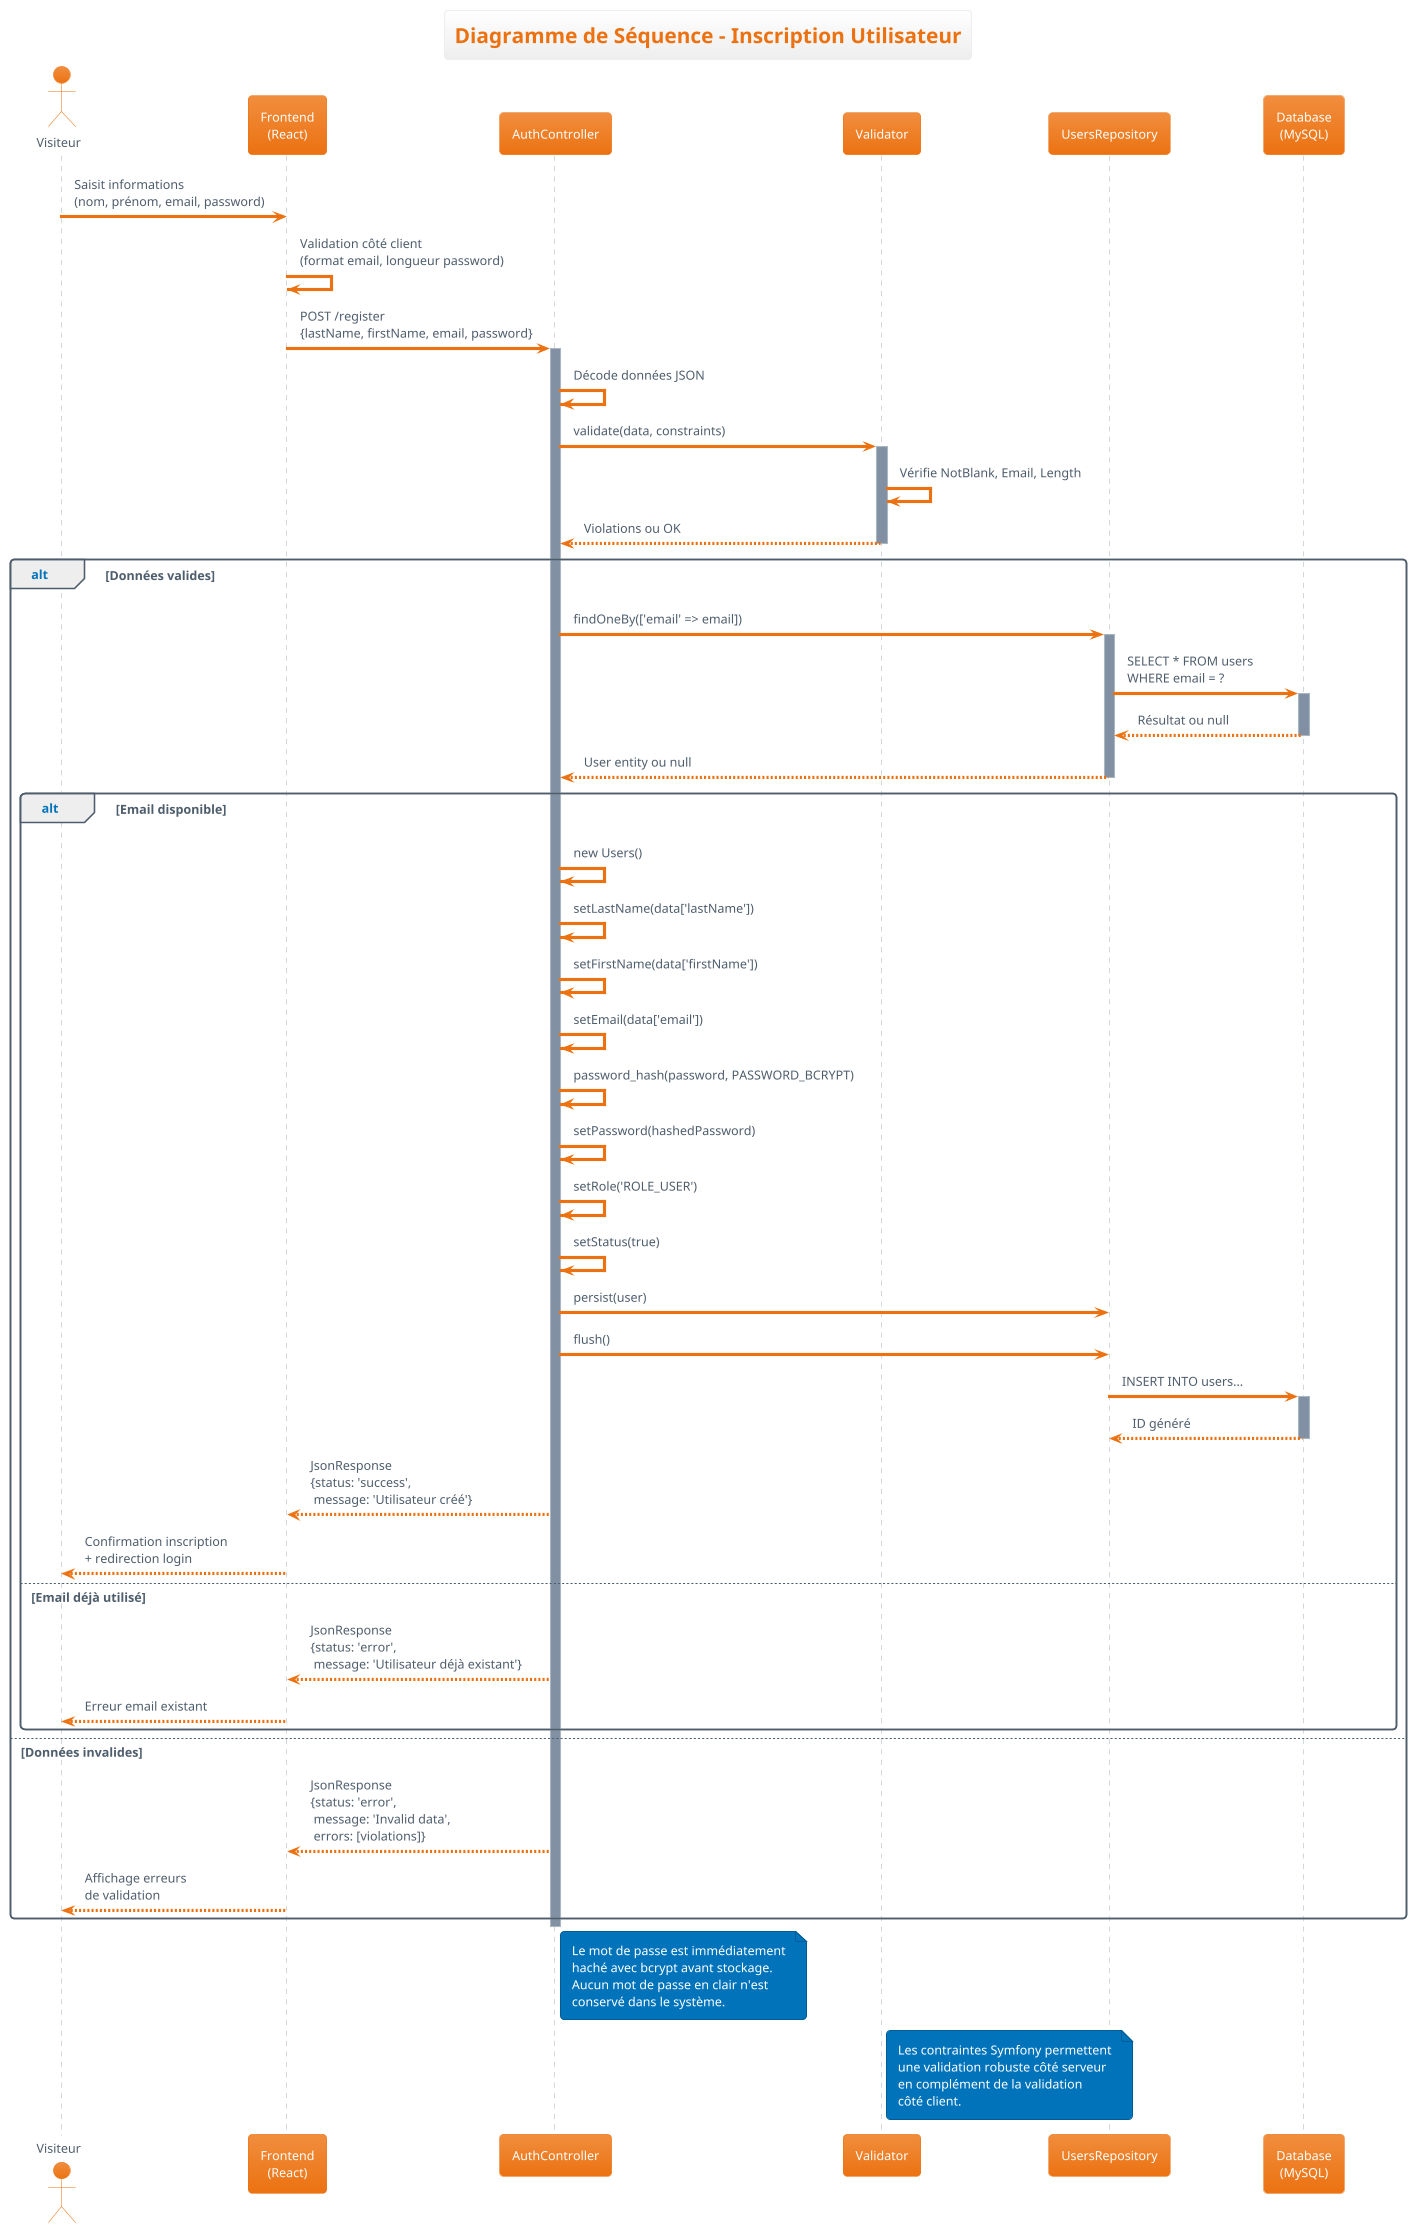 @startuml Séquence Inscription - CinéManga

!theme aws-orange
title Diagramme de Séquence - Inscription Utilisateur

actor "Visiteur" as visitor
participant "Frontend\n(React)" as frontend
participant "AuthController" as auth
participant "Validator" as validator
participant "UsersRepository" as repo
participant "Database\n(MySQL)" as db

visitor -> frontend : Saisit informations\n(nom, prénom, email, password)
frontend -> frontend : Validation côté client\n(format email, longueur password)
frontend -> auth : POST /register\n{lastName, firstName, email, password}

activate auth
auth -> auth : Décode données JSON

' Validation des contraintes
auth -> validator : validate(data, constraints)
activate validator
validator -> validator : Vérifie NotBlank, Email, Length
validator --> auth : Violations ou OK
deactivate validator

alt Données valides
    ' Vérification unicité email
    auth -> repo : findOneBy(['email' => email])
    activate repo
    repo -> db : SELECT * FROM users\nWHERE email = ?
    activate db
    db --> repo : Résultat ou null
    deactivate db
    repo --> auth : User entity ou null
    deactivate repo
    
    alt Email disponible
        ' Création utilisateur
        auth -> auth : new Users()
        auth -> auth : setLastName(data['lastName'])
        auth -> auth : setFirstName(data['firstName'])
        auth -> auth : setEmail(data['email'])
        auth -> auth : password_hash(password, PASSWORD_BCRYPT)
        auth -> auth : setPassword(hashedPassword)
        auth -> auth : setRole('ROLE_USER')
        auth -> auth : setStatus(true)
        
        ' Sauvegarde en base
        auth -> repo : persist(user)
        auth -> repo : flush()
        repo -> db : INSERT INTO users...
        activate db
        db --> repo : ID généré
        deactivate db
        
        auth --> frontend : JsonResponse\n{status: 'success',\n message: 'Utilisateur créé'}
        frontend --> visitor : Confirmation inscription\n+ redirection login
        
    else Email déjà utilisé
        auth --> frontend : JsonResponse\n{status: 'error',\n message: 'Utilisateur déjà existant'}
        frontend --> visitor : Erreur email existant
    end
    
else Données invalides
    auth --> frontend : JsonResponse\n{status: 'error',\n message: 'Invalid data',\n errors: [violations]}
    frontend --> visitor : Affichage erreurs\nde validation
end

deactivate auth

note right of auth
  Le mot de passe est immédiatement
  haché avec bcrypt avant stockage.
  Aucun mot de passe en clair n'est
  conservé dans le système.
end note

note right of validator
  Les contraintes Symfony permettent
  une validation robuste côté serveur
  en complément de la validation
  côté client.
end note

@enduml
